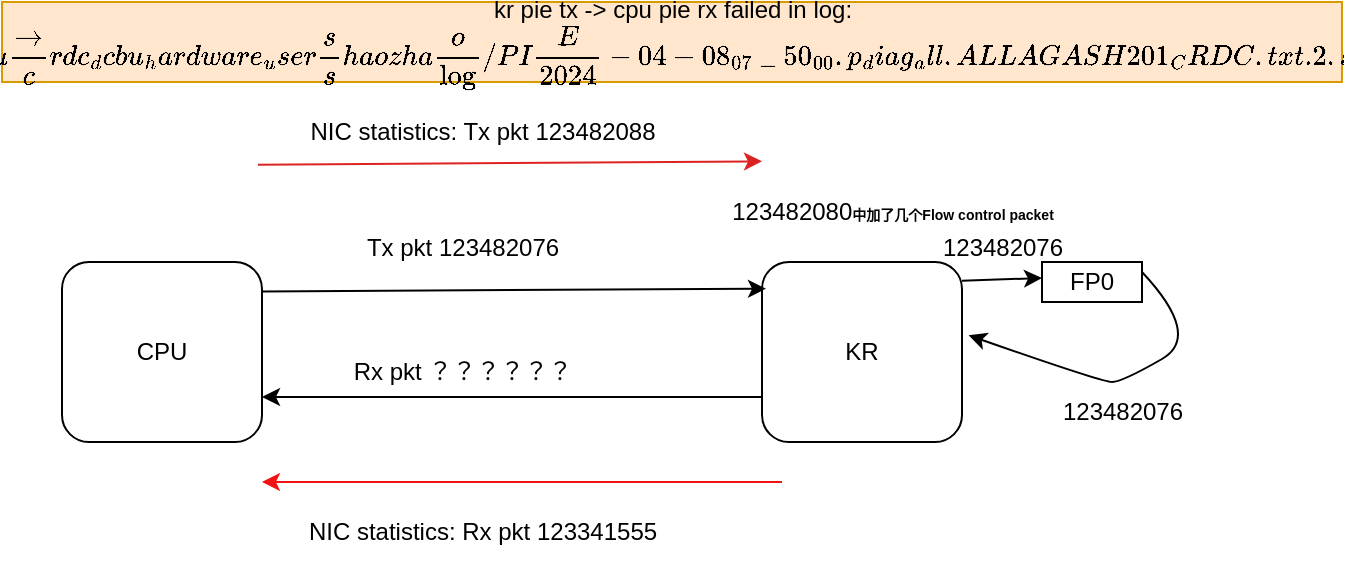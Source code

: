 <mxfile version="24.2.3" type="github">
  <diagram name="Page-1" id="u_pnvPtsbzNKZE1sGwYH">
    <mxGraphModel dx="1026" dy="471" grid="1" gridSize="10" guides="1" tooltips="1" connect="1" arrows="1" fold="1" page="1" pageScale="1" pageWidth="850" pageHeight="1100" math="0" shadow="0">
      <root>
        <mxCell id="0" />
        <mxCell id="1" parent="0" />
        <mxCell id="p6ehjm4Pf0uClENmYK24-1" value="CPU" style="rounded=1;whiteSpace=wrap;html=1;" parent="1" vertex="1">
          <mxGeometry x="100" y="160" width="100" height="90" as="geometry" />
        </mxCell>
        <mxCell id="p6ehjm4Pf0uClENmYK24-2" value="KR" style="rounded=1;whiteSpace=wrap;html=1;" parent="1" vertex="1">
          <mxGeometry x="450" y="160" width="100" height="90" as="geometry" />
        </mxCell>
        <mxCell id="p6ehjm4Pf0uClENmYK24-3" value="" style="endArrow=classic;html=1;rounded=0;entryX=0.02;entryY=0.148;entryDx=0;entryDy=0;entryPerimeter=0;" parent="1" target="p6ehjm4Pf0uClENmYK24-2" edge="1">
          <mxGeometry width="50" height="50" relative="1" as="geometry">
            <mxPoint x="200" y="174.7" as="sourcePoint" />
            <mxPoint x="448" y="140.0" as="targetPoint" />
          </mxGeometry>
        </mxCell>
        <mxCell id="p6ehjm4Pf0uClENmYK24-4" value="Tx pkt&amp;nbsp;123482076" style="text;html=1;align=center;verticalAlign=middle;resizable=0;points=[];autosize=1;strokeColor=none;fillColor=none;" parent="1" vertex="1">
          <mxGeometry x="240" y="138" width="120" height="30" as="geometry" />
        </mxCell>
        <mxCell id="p6ehjm4Pf0uClENmYK24-5" value="Rx pkt&amp;nbsp;？？？？？？" style="text;html=1;align=center;verticalAlign=middle;resizable=0;points=[];autosize=1;strokeColor=none;fillColor=none;" parent="1" vertex="1">
          <mxGeometry x="235" y="200" width="130" height="30" as="geometry" />
        </mxCell>
        <mxCell id="p6ehjm4Pf0uClENmYK24-8" value="" style="endArrow=classic;html=1;rounded=0;entryX=1;entryY=0.75;entryDx=0;entryDy=0;exitX=0;exitY=0.75;exitDx=0;exitDy=0;" parent="1" source="p6ehjm4Pf0uClENmYK24-2" target="p6ehjm4Pf0uClENmYK24-1" edge="1">
          <mxGeometry width="50" height="50" relative="1" as="geometry">
            <mxPoint x="260" y="320" as="sourcePoint" />
            <mxPoint x="310" y="270" as="targetPoint" />
          </mxGeometry>
        </mxCell>
        <mxCell id="p6ehjm4Pf0uClENmYK24-9" value="FP0" style="rounded=0;whiteSpace=wrap;html=1;" parent="1" vertex="1">
          <mxGeometry x="590" y="160" width="50" height="20" as="geometry" />
        </mxCell>
        <mxCell id="p6ehjm4Pf0uClENmYK24-11" value="" style="endArrow=classic;html=1;rounded=0;" parent="1" edge="1">
          <mxGeometry width="50" height="50" relative="1" as="geometry">
            <mxPoint x="550" y="169.38" as="sourcePoint" />
            <mxPoint x="590" y="168" as="targetPoint" />
          </mxGeometry>
        </mxCell>
        <mxCell id="p6ehjm4Pf0uClENmYK24-13" value="123482076" style="text;html=1;align=center;verticalAlign=middle;resizable=0;points=[];autosize=1;strokeColor=none;fillColor=none;" parent="1" vertex="1">
          <mxGeometry x="530" y="138" width="80" height="30" as="geometry" />
        </mxCell>
        <mxCell id="p6ehjm4Pf0uClENmYK24-16" value="" style="curved=1;endArrow=classic;html=1;rounded=0;exitX=1;exitY=0.25;exitDx=0;exitDy=0;entryX=1.033;entryY=0.407;entryDx=0;entryDy=0;entryPerimeter=0;" parent="1" source="p6ehjm4Pf0uClENmYK24-9" target="p6ehjm4Pf0uClENmYK24-2" edge="1">
          <mxGeometry width="50" height="50" relative="1" as="geometry">
            <mxPoint x="620" y="270" as="sourcePoint" />
            <mxPoint x="600" y="320" as="targetPoint" />
            <Array as="points">
              <mxPoint x="670" y="197" />
              <mxPoint x="630" y="220" />
              <mxPoint x="620" y="220" />
            </Array>
          </mxGeometry>
        </mxCell>
        <mxCell id="p6ehjm4Pf0uClENmYK24-17" value="123482076" style="text;html=1;align=center;verticalAlign=middle;resizable=0;points=[];autosize=1;strokeColor=none;fillColor=none;" parent="1" vertex="1">
          <mxGeometry x="590" y="220" width="80" height="30" as="geometry" />
        </mxCell>
        <mxCell id="p6ehjm4Pf0uClENmYK24-18" value="123482080&lt;font style=&quot;font-size: 7px;&quot;&gt;&lt;b&gt;中加了几个Flow control packet&lt;/b&gt;&lt;/font&gt;" style="text;html=1;align=center;verticalAlign=middle;resizable=0;points=[];autosize=1;strokeColor=none;fillColor=none;" parent="1" vertex="1">
          <mxGeometry x="425" y="120" width="180" height="30" as="geometry" />
        </mxCell>
        <mxCell id="p6ehjm4Pf0uClENmYK24-19" value="" style="endArrow=classic;html=1;rounded=0;entryX=0.02;entryY=0.148;entryDx=0;entryDy=0;entryPerimeter=0;strokeColor=#dd2222;" parent="1" edge="1">
          <mxGeometry width="50" height="50" relative="1" as="geometry">
            <mxPoint x="198" y="111.38" as="sourcePoint" />
            <mxPoint x="450" y="109.68" as="targetPoint" />
          </mxGeometry>
        </mxCell>
        <mxCell id="p6ehjm4Pf0uClENmYK24-20" value="NIC statistics: Tx pkt&amp;nbsp;123482088" style="text;html=1;align=center;verticalAlign=middle;resizable=0;points=[];autosize=1;strokeColor=none;fillColor=none;" parent="1" vertex="1">
          <mxGeometry x="210" y="80" width="200" height="30" as="geometry" />
        </mxCell>
        <mxCell id="p6ehjm4Pf0uClENmYK24-21" value="NIC statistics: Rx pkt&amp;nbsp;123341555" style="text;html=1;align=center;verticalAlign=middle;resizable=0;points=[];autosize=1;strokeColor=none;fillColor=none;" parent="1" vertex="1">
          <mxGeometry x="210" y="280" width="200" height="30" as="geometry" />
        </mxCell>
        <mxCell id="p6ehjm4Pf0uClENmYK24-22" value="" style="endArrow=classic;html=1;rounded=0;strokeColor=#f31212;" parent="1" edge="1">
          <mxGeometry width="50" height="50" relative="1" as="geometry">
            <mxPoint x="460" y="270" as="sourcePoint" />
            <mxPoint x="200" y="270" as="targetPoint" />
          </mxGeometry>
        </mxCell>
        <mxCell id="B4Eu49O-TY1mD8JnK-bX-1" value="&lt;div&gt;kr pie tx -&amp;gt; cpu pie rx failed in log:&lt;/div&gt;&lt;div&gt;`/auto/crdc_dcbu_hardware_users/shaozhao/log/PIE/2024-04-08_07_50_00.p_diag_all.ALLAGASH201_CRDC.txt.2.ssh`&lt;/div&gt;" style="text;html=1;align=center;verticalAlign=middle;resizable=0;points=[];autosize=1;strokeColor=#d79b00;fillColor=#ffe6cc;" parent="1" vertex="1">
          <mxGeometry x="70" y="30" width="670" height="40" as="geometry" />
        </mxCell>
      </root>
    </mxGraphModel>
  </diagram>
</mxfile>
